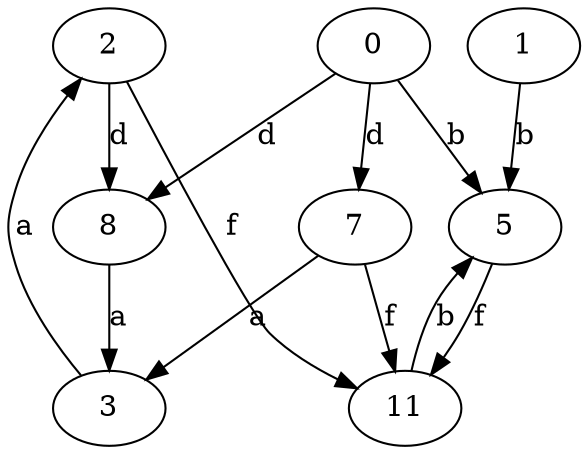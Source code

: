 strict digraph  {
1;
2;
3;
5;
7;
8;
0;
11;
1 -> 5  [label=b];
2 -> 8  [label=d];
2 -> 11  [label=f];
3 -> 2  [label=a];
5 -> 11  [label=f];
7 -> 3  [label=a];
7 -> 11  [label=f];
8 -> 3  [label=a];
0 -> 5  [label=b];
0 -> 7  [label=d];
0 -> 8  [label=d];
11 -> 5  [label=b];
}
